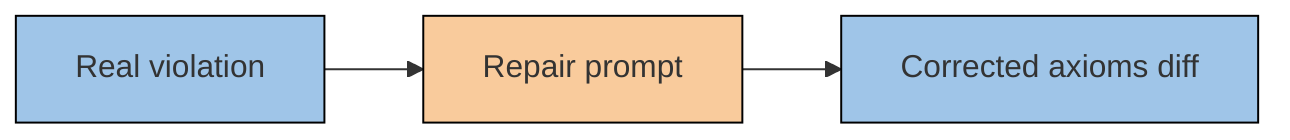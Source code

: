 %% Repair loop diagram: real violation -> repair prompt -> corrected axioms diff
graph LR
    A[Real violation]:::symbolic --> B[Repair prompt]:::neural --> C[Corrected axioms diff]:::symbolic
    classDef neural fill:#f9cb9c,stroke:#000,stroke-width:1;
    classDef symbolic fill:#9fc5e8,stroke:#000,stroke-width:1;
    classDef hybrid fill:#b6d7a8,stroke:#000,stroke-width:1;